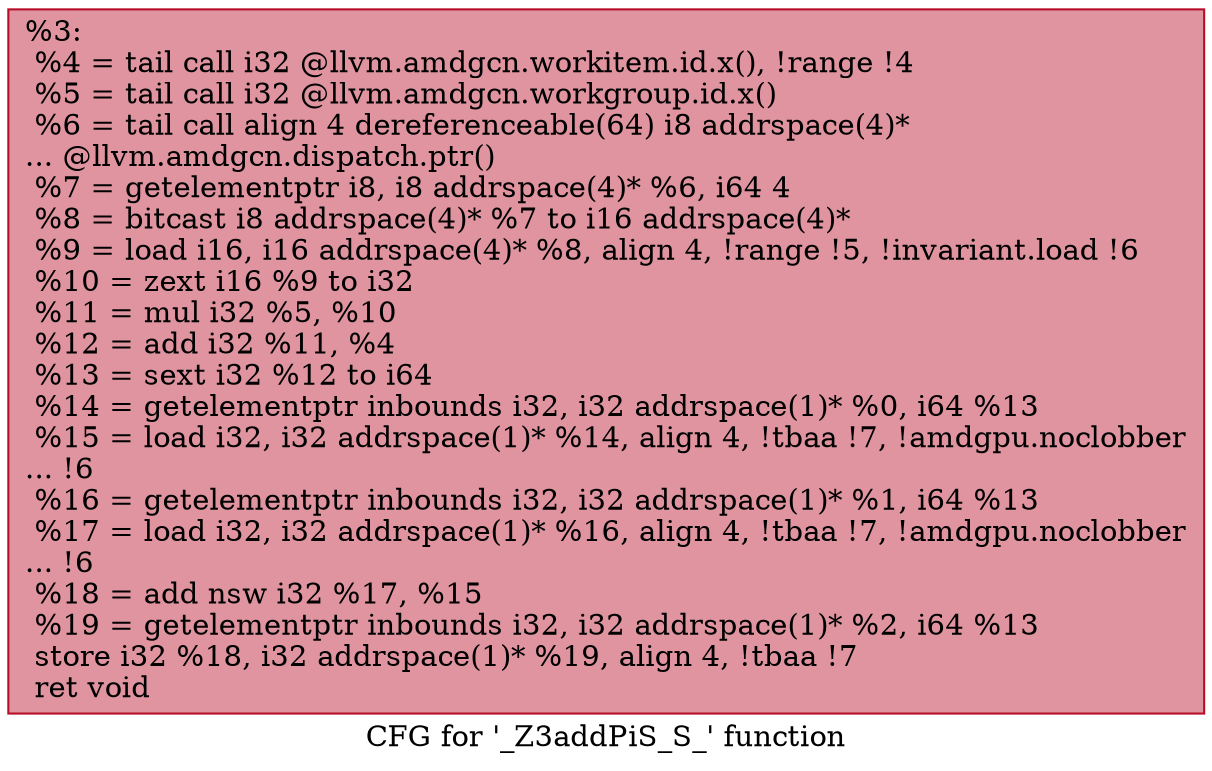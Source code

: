 digraph "CFG for '_Z3addPiS_S_' function" {
	label="CFG for '_Z3addPiS_S_' function";

	Node0x587af70 [shape=record,color="#b70d28ff", style=filled, fillcolor="#b70d2870",label="{%3:\l  %4 = tail call i32 @llvm.amdgcn.workitem.id.x(), !range !4\l  %5 = tail call i32 @llvm.amdgcn.workgroup.id.x()\l  %6 = tail call align 4 dereferenceable(64) i8 addrspace(4)*\l... @llvm.amdgcn.dispatch.ptr()\l  %7 = getelementptr i8, i8 addrspace(4)* %6, i64 4\l  %8 = bitcast i8 addrspace(4)* %7 to i16 addrspace(4)*\l  %9 = load i16, i16 addrspace(4)* %8, align 4, !range !5, !invariant.load !6\l  %10 = zext i16 %9 to i32\l  %11 = mul i32 %5, %10\l  %12 = add i32 %11, %4\l  %13 = sext i32 %12 to i64\l  %14 = getelementptr inbounds i32, i32 addrspace(1)* %0, i64 %13\l  %15 = load i32, i32 addrspace(1)* %14, align 4, !tbaa !7, !amdgpu.noclobber\l... !6\l  %16 = getelementptr inbounds i32, i32 addrspace(1)* %1, i64 %13\l  %17 = load i32, i32 addrspace(1)* %16, align 4, !tbaa !7, !amdgpu.noclobber\l... !6\l  %18 = add nsw i32 %17, %15\l  %19 = getelementptr inbounds i32, i32 addrspace(1)* %2, i64 %13\l  store i32 %18, i32 addrspace(1)* %19, align 4, !tbaa !7\l  ret void\l}"];
}
